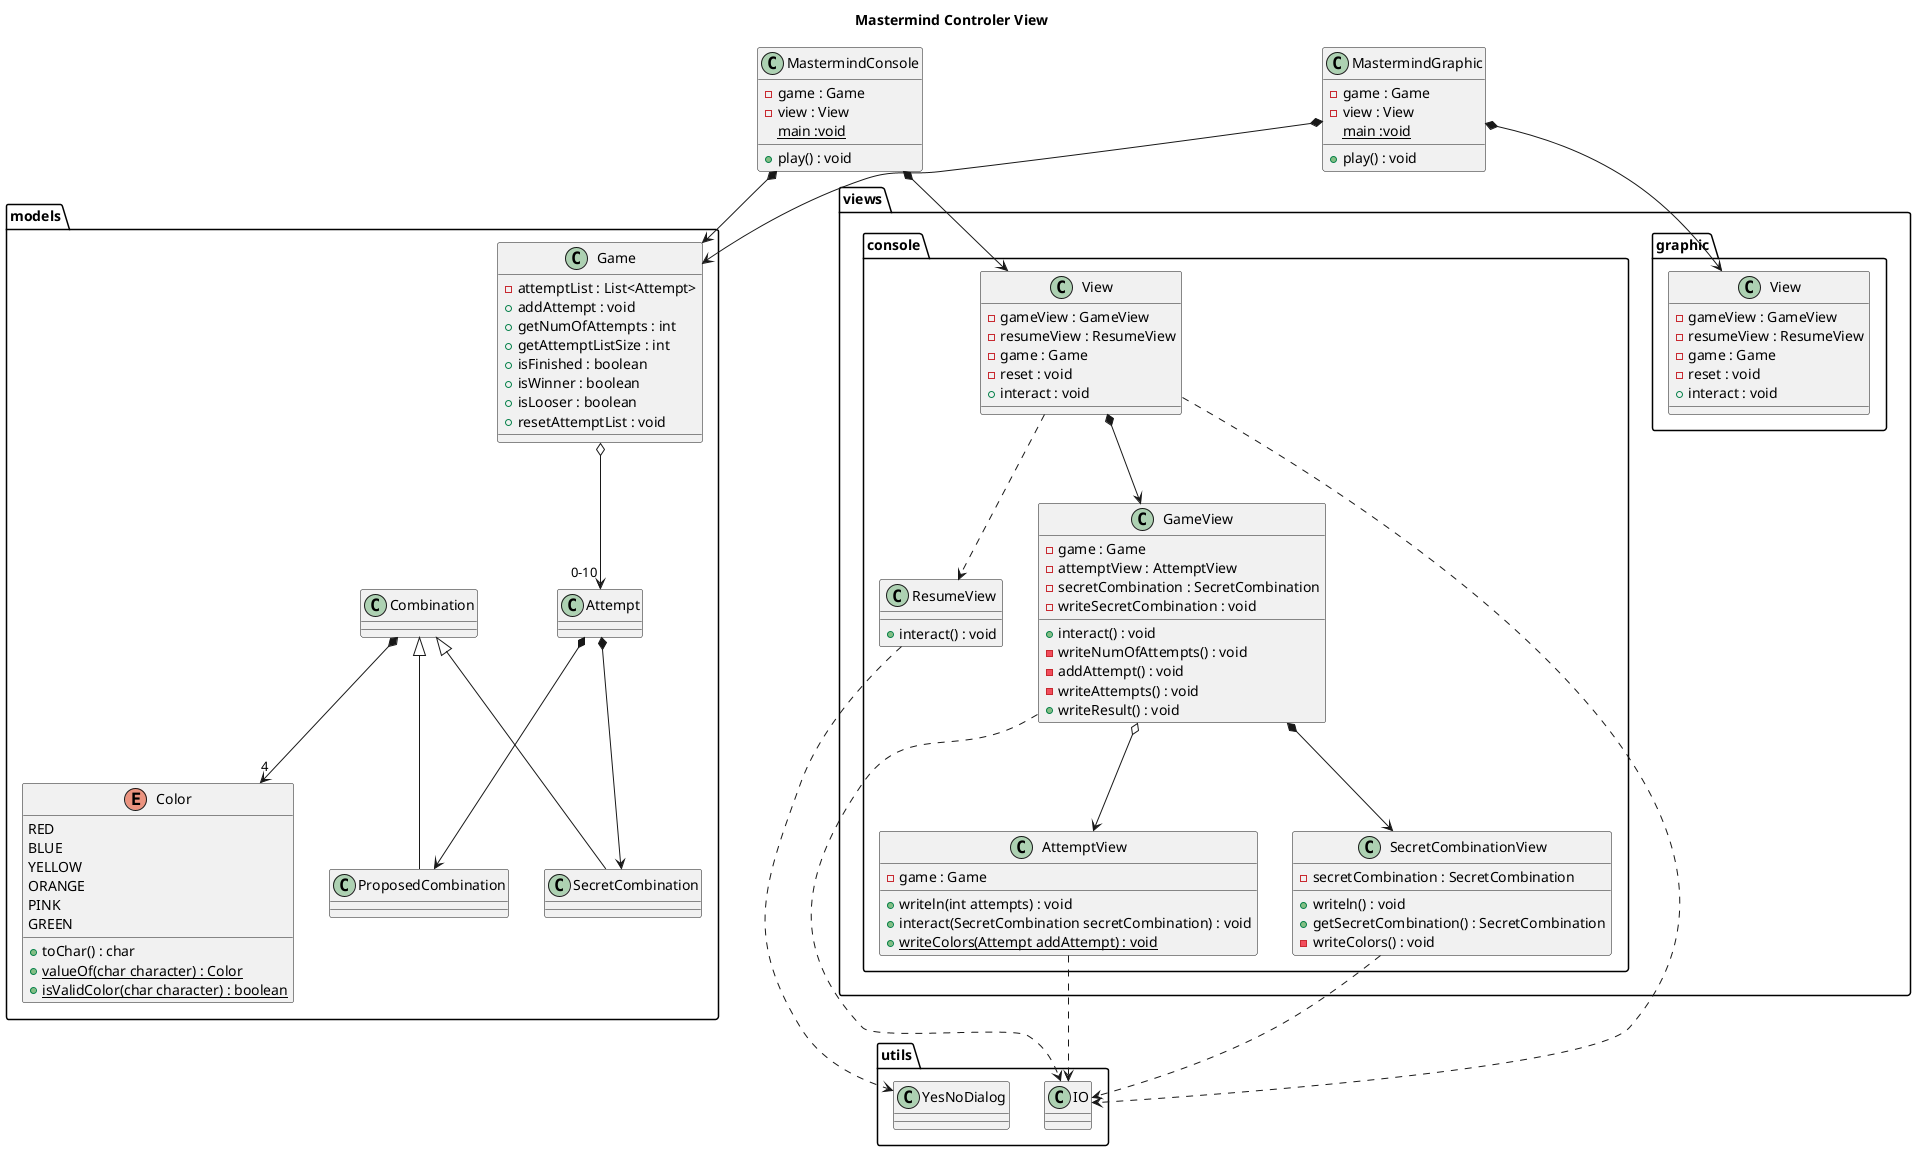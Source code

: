 @startuml

title Mastermind Controler View

class MastermindConsole{
- game : Game
- view : View
+ play() : void
{static} main :void
}
MastermindConsole *--> models.Game
MastermindConsole *--> views.console.View
class MastermindGraphic{
- game : Game
- view : View
+ play() : void
{static} main :void
}
MastermindGraphic *--> models.Game
MastermindGraphic *--> views.graphic.View


namespace views.graphic{
class View{
- gameView : GameView
- resumeView : ResumeView
- game : Game
- reset : void
+ interact : void
}
}
namespace views.console{
class View{
- gameView : GameView
- resumeView : ResumeView
- game : Game
- reset : void
+ interact : void
}
class GameView{
- game : Game
- attemptView : AttemptView
- secretCombination : SecretCombination
+ interact() : void
- writeNumOfAttempts() : void
- writeSecretCombination : void
- addAttempt() : void
- writeAttempts() : void
+ writeResult() : void
}
class ResumeView{
+ interact() : void
}
class AttemptView{
- game : Game
+ writeln(int attempts) : void
+ interact(SecretCombination secretCombination) : void
+{static} writeColors(Attempt addAttempt) : void
}
class SecretCombinationView{
- secretCombination : SecretCombination
+ writeln() : void
+ getSecretCombination() : SecretCombination
- writeColors() : void
}
View *--> GameView
View ..> ResumeView
GameView o--> AttemptView
GameView *--> SecretCombinationView
}

namespace models{
Enum Color{
RED
BLUE
YELLOW
ORANGE
PINK
GREEN
+ toChar() : char
+ {static} valueOf(char character) : Color
+ {static} isValidColor(char character) : boolean
}
class Game{
- attemptList : List<Attempt>
+ addAttempt : void
+ getNumOfAttempts : int
+ getAttemptListSize : int
+ isFinished : boolean
+ isWinner : boolean
+ isLooser : boolean
+ resetAttemptList : void
}
Game o-->"0-10" Attempt
Attempt *--> ProposedCombination
Attempt *--> SecretCombination
Combination <|-down- ProposedCombination
Combination <|-down- SecretCombination
Combination *-->"4" Color
}

namespace utils{
views.console.View ..> IO
views.console.GameView ..> IO
views.console.SecretCombinationView ..> IO
views.console.AttemptView ..> IO
views.console.ResumeView ..> YesNoDialog

}
@enduml